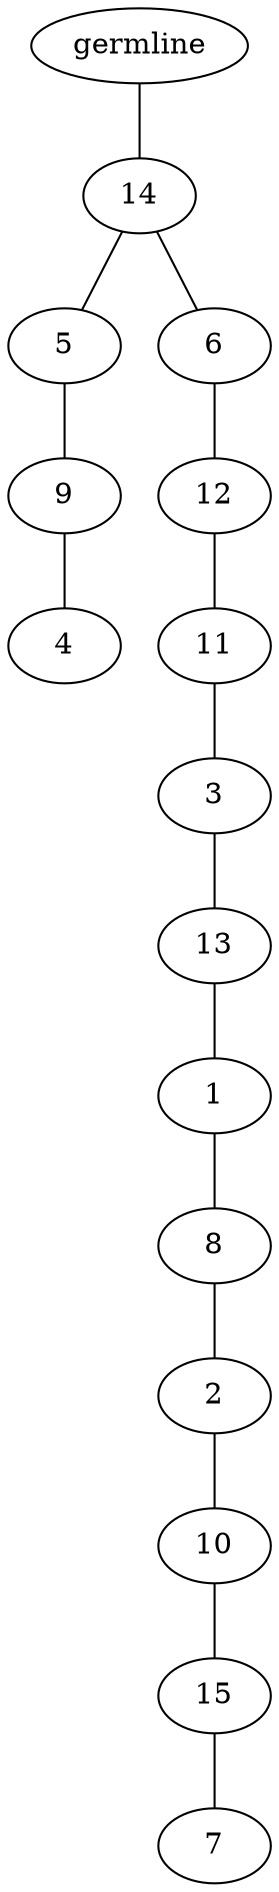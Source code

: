 graph tree {
    "140169736682128" [label="germline"];
    "140169736729648" [label="14"];
    "140169736730128" [label="5"];
    "140169736731280" [label="9"];
    "140169736732432" [label="4"];
    "140169736732048" [label="6"];
    "140169736732192" [label="12"];
    "140169736683920" [label="11"];
    "140169736684496" [label="3"];
    "140169736684640" [label="13"];
    "140169736731808" [label="1"];
    "140169736732096" [label="8"];
    "140169736732384" [label="2"];
    "140169736732528" [label="10"];
    "140169736683872" [label="15"];
    "140169736684160" [label="7"];
    "140169736682128" -- "140169736729648";
    "140169736729648" -- "140169736730128";
    "140169736729648" -- "140169736732048";
    "140169736730128" -- "140169736731280";
    "140169736731280" -- "140169736732432";
    "140169736732048" -- "140169736732192";
    "140169736732192" -- "140169736683920";
    "140169736683920" -- "140169736684496";
    "140169736684496" -- "140169736684640";
    "140169736684640" -- "140169736731808";
    "140169736731808" -- "140169736732096";
    "140169736732096" -- "140169736732384";
    "140169736732384" -- "140169736732528";
    "140169736732528" -- "140169736683872";
    "140169736683872" -- "140169736684160";
}
